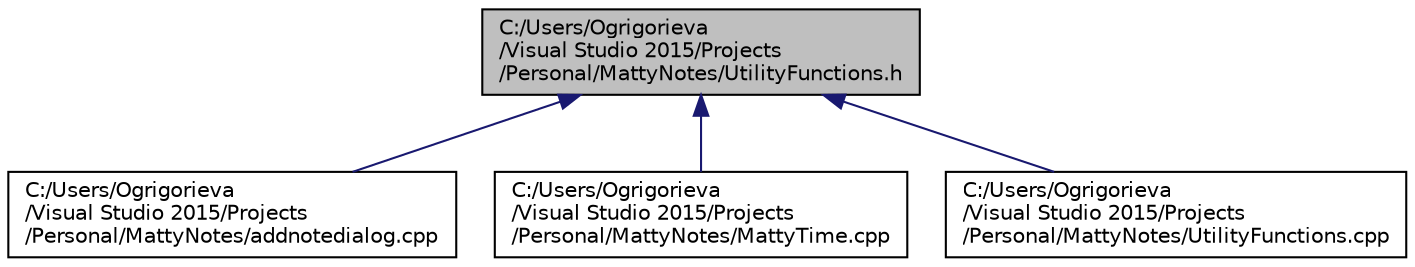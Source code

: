 digraph "C:/Users/Ogrigorieva/Visual Studio 2015/Projects/Personal/MattyNotes/UtilityFunctions.h"
{
  edge [fontname="Helvetica",fontsize="10",labelfontname="Helvetica",labelfontsize="10"];
  node [fontname="Helvetica",fontsize="10",shape=record];
  Node1 [label="C:/Users/Ogrigorieva\l/Visual Studio 2015/Projects\l/Personal/MattyNotes/UtilityFunctions.h",height=0.2,width=0.4,color="black", fillcolor="grey75", style="filled", fontcolor="black"];
  Node1 -> Node2 [dir="back",color="midnightblue",fontsize="10",style="solid",fontname="Helvetica"];
  Node2 [label="C:/Users/Ogrigorieva\l/Visual Studio 2015/Projects\l/Personal/MattyNotes/addnotedialog.cpp",height=0.2,width=0.4,color="black", fillcolor="white", style="filled",URL="$addnotedialog_8cpp.html"];
  Node1 -> Node3 [dir="back",color="midnightblue",fontsize="10",style="solid",fontname="Helvetica"];
  Node3 [label="C:/Users/Ogrigorieva\l/Visual Studio 2015/Projects\l/Personal/MattyNotes/MattyTime.cpp",height=0.2,width=0.4,color="black", fillcolor="white", style="filled",URL="$MattyTime_8cpp.html"];
  Node1 -> Node4 [dir="back",color="midnightblue",fontsize="10",style="solid",fontname="Helvetica"];
  Node4 [label="C:/Users/Ogrigorieva\l/Visual Studio 2015/Projects\l/Personal/MattyNotes/UtilityFunctions.cpp",height=0.2,width=0.4,color="black", fillcolor="white", style="filled",URL="$UtilityFunctions_8cpp.html"];
}
